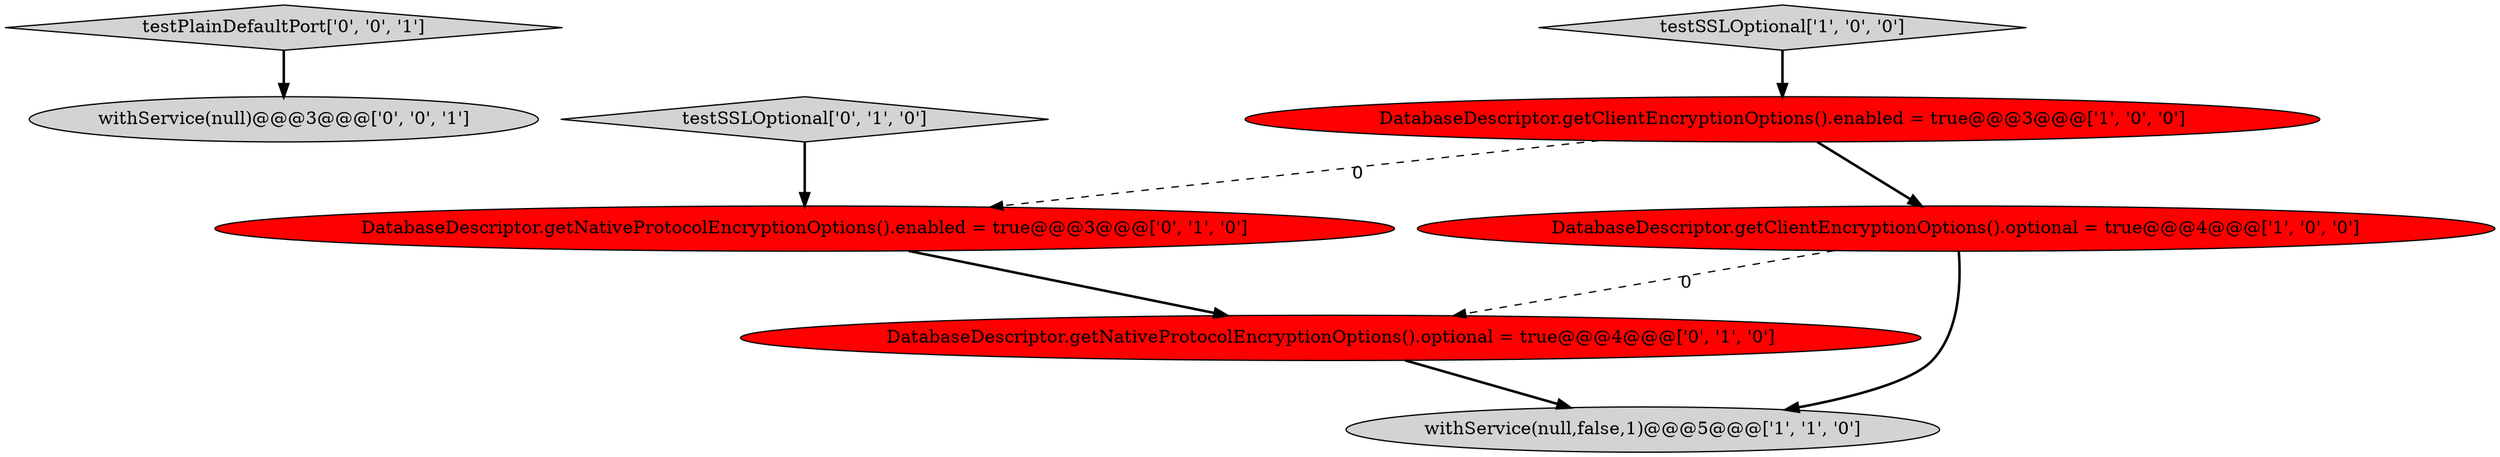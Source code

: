 digraph {
7 [style = filled, label = "withService(null)@@@3@@@['0', '0', '1']", fillcolor = lightgray, shape = ellipse image = "AAA0AAABBB3BBB"];
6 [style = filled, label = "DatabaseDescriptor.getNativeProtocolEncryptionOptions().enabled = true@@@3@@@['0', '1', '0']", fillcolor = red, shape = ellipse image = "AAA1AAABBB2BBB"];
5 [style = filled, label = "DatabaseDescriptor.getNativeProtocolEncryptionOptions().optional = true@@@4@@@['0', '1', '0']", fillcolor = red, shape = ellipse image = "AAA1AAABBB2BBB"];
4 [style = filled, label = "testSSLOptional['0', '1', '0']", fillcolor = lightgray, shape = diamond image = "AAA0AAABBB2BBB"];
3 [style = filled, label = "withService(null,false,1)@@@5@@@['1', '1', '0']", fillcolor = lightgray, shape = ellipse image = "AAA0AAABBB1BBB"];
1 [style = filled, label = "testSSLOptional['1', '0', '0']", fillcolor = lightgray, shape = diamond image = "AAA0AAABBB1BBB"];
8 [style = filled, label = "testPlainDefaultPort['0', '0', '1']", fillcolor = lightgray, shape = diamond image = "AAA0AAABBB3BBB"];
2 [style = filled, label = "DatabaseDescriptor.getClientEncryptionOptions().enabled = true@@@3@@@['1', '0', '0']", fillcolor = red, shape = ellipse image = "AAA1AAABBB1BBB"];
0 [style = filled, label = "DatabaseDescriptor.getClientEncryptionOptions().optional = true@@@4@@@['1', '0', '0']", fillcolor = red, shape = ellipse image = "AAA1AAABBB1BBB"];
0->3 [style = bold, label=""];
5->3 [style = bold, label=""];
6->5 [style = bold, label=""];
1->2 [style = bold, label=""];
2->0 [style = bold, label=""];
0->5 [style = dashed, label="0"];
4->6 [style = bold, label=""];
8->7 [style = bold, label=""];
2->6 [style = dashed, label="0"];
}
